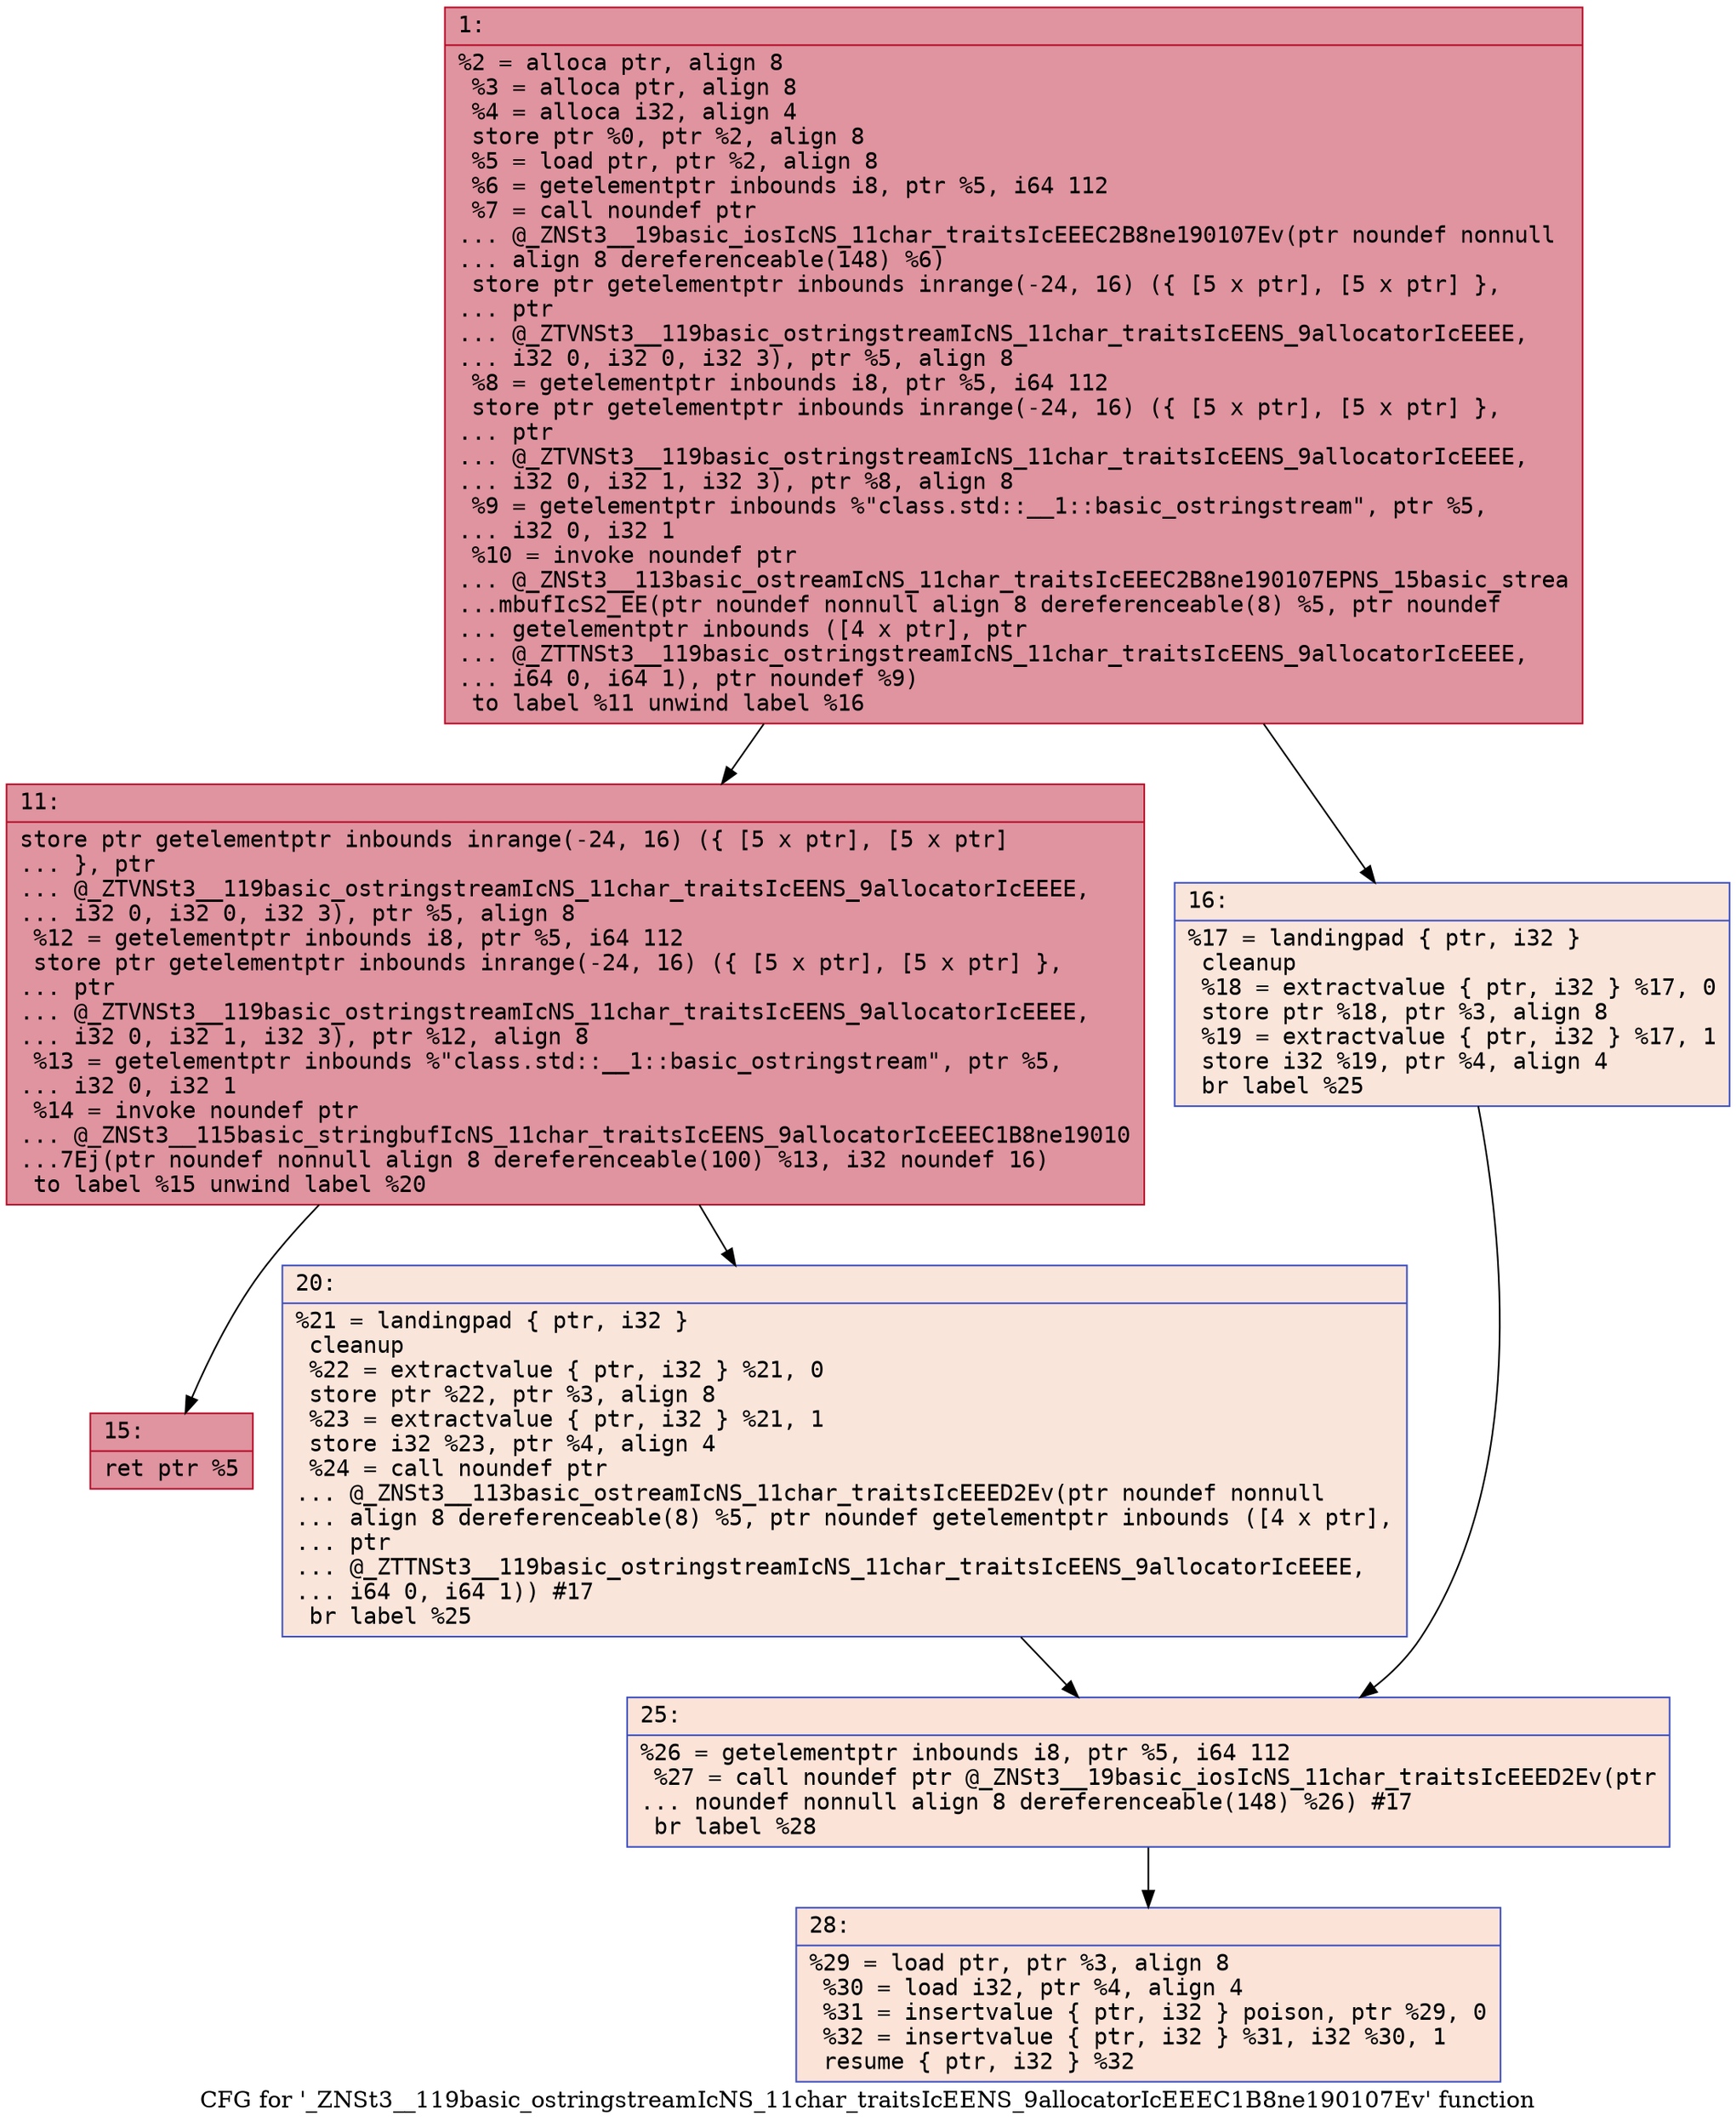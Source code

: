 digraph "CFG for '_ZNSt3__119basic_ostringstreamIcNS_11char_traitsIcEENS_9allocatorIcEEEC1B8ne190107Ev' function" {
	label="CFG for '_ZNSt3__119basic_ostringstreamIcNS_11char_traitsIcEENS_9allocatorIcEEEC1B8ne190107Ev' function";

	Node0x60000062e2b0 [shape=record,color="#b70d28ff", style=filled, fillcolor="#b70d2870" fontname="Courier",label="{1:\l|  %2 = alloca ptr, align 8\l  %3 = alloca ptr, align 8\l  %4 = alloca i32, align 4\l  store ptr %0, ptr %2, align 8\l  %5 = load ptr, ptr %2, align 8\l  %6 = getelementptr inbounds i8, ptr %5, i64 112\l  %7 = call noundef ptr\l... @_ZNSt3__19basic_iosIcNS_11char_traitsIcEEEC2B8ne190107Ev(ptr noundef nonnull\l... align 8 dereferenceable(148) %6)\l  store ptr getelementptr inbounds inrange(-24, 16) (\{ [5 x ptr], [5 x ptr] \},\l... ptr\l... @_ZTVNSt3__119basic_ostringstreamIcNS_11char_traitsIcEENS_9allocatorIcEEEE,\l... i32 0, i32 0, i32 3), ptr %5, align 8\l  %8 = getelementptr inbounds i8, ptr %5, i64 112\l  store ptr getelementptr inbounds inrange(-24, 16) (\{ [5 x ptr], [5 x ptr] \},\l... ptr\l... @_ZTVNSt3__119basic_ostringstreamIcNS_11char_traitsIcEENS_9allocatorIcEEEE,\l... i32 0, i32 1, i32 3), ptr %8, align 8\l  %9 = getelementptr inbounds %\"class.std::__1::basic_ostringstream\", ptr %5,\l... i32 0, i32 1\l  %10 = invoke noundef ptr\l... @_ZNSt3__113basic_ostreamIcNS_11char_traitsIcEEEC2B8ne190107EPNS_15basic_strea\l...mbufIcS2_EE(ptr noundef nonnull align 8 dereferenceable(8) %5, ptr noundef\l... getelementptr inbounds ([4 x ptr], ptr\l... @_ZTTNSt3__119basic_ostringstreamIcNS_11char_traitsIcEENS_9allocatorIcEEEE,\l... i64 0, i64 1), ptr noundef %9)\l          to label %11 unwind label %16\l}"];
	Node0x60000062e2b0 -> Node0x60000062e300[tooltip="1 -> 11\nProbability 100.00%" ];
	Node0x60000062e2b0 -> Node0x60000062e3a0[tooltip="1 -> 16\nProbability 0.00%" ];
	Node0x60000062e300 [shape=record,color="#b70d28ff", style=filled, fillcolor="#b70d2870" fontname="Courier",label="{11:\l|  store ptr getelementptr inbounds inrange(-24, 16) (\{ [5 x ptr], [5 x ptr]\l... \}, ptr\l... @_ZTVNSt3__119basic_ostringstreamIcNS_11char_traitsIcEENS_9allocatorIcEEEE,\l... i32 0, i32 0, i32 3), ptr %5, align 8\l  %12 = getelementptr inbounds i8, ptr %5, i64 112\l  store ptr getelementptr inbounds inrange(-24, 16) (\{ [5 x ptr], [5 x ptr] \},\l... ptr\l... @_ZTVNSt3__119basic_ostringstreamIcNS_11char_traitsIcEENS_9allocatorIcEEEE,\l... i32 0, i32 1, i32 3), ptr %12, align 8\l  %13 = getelementptr inbounds %\"class.std::__1::basic_ostringstream\", ptr %5,\l... i32 0, i32 1\l  %14 = invoke noundef ptr\l... @_ZNSt3__115basic_stringbufIcNS_11char_traitsIcEENS_9allocatorIcEEEC1B8ne19010\l...7Ej(ptr noundef nonnull align 8 dereferenceable(100) %13, i32 noundef 16)\l          to label %15 unwind label %20\l}"];
	Node0x60000062e300 -> Node0x60000062e350[tooltip="11 -> 15\nProbability 100.00%" ];
	Node0x60000062e300 -> Node0x60000062e3f0[tooltip="11 -> 20\nProbability 0.00%" ];
	Node0x60000062e350 [shape=record,color="#b70d28ff", style=filled, fillcolor="#b70d2870" fontname="Courier",label="{15:\l|  ret ptr %5\l}"];
	Node0x60000062e3a0 [shape=record,color="#3d50c3ff", style=filled, fillcolor="#f4c5ad70" fontname="Courier",label="{16:\l|  %17 = landingpad \{ ptr, i32 \}\l          cleanup\l  %18 = extractvalue \{ ptr, i32 \} %17, 0\l  store ptr %18, ptr %3, align 8\l  %19 = extractvalue \{ ptr, i32 \} %17, 1\l  store i32 %19, ptr %4, align 4\l  br label %25\l}"];
	Node0x60000062e3a0 -> Node0x60000062e440[tooltip="16 -> 25\nProbability 100.00%" ];
	Node0x60000062e3f0 [shape=record,color="#3d50c3ff", style=filled, fillcolor="#f4c5ad70" fontname="Courier",label="{20:\l|  %21 = landingpad \{ ptr, i32 \}\l          cleanup\l  %22 = extractvalue \{ ptr, i32 \} %21, 0\l  store ptr %22, ptr %3, align 8\l  %23 = extractvalue \{ ptr, i32 \} %21, 1\l  store i32 %23, ptr %4, align 4\l  %24 = call noundef ptr\l... @_ZNSt3__113basic_ostreamIcNS_11char_traitsIcEEED2Ev(ptr noundef nonnull\l... align 8 dereferenceable(8) %5, ptr noundef getelementptr inbounds ([4 x ptr],\l... ptr\l... @_ZTTNSt3__119basic_ostringstreamIcNS_11char_traitsIcEENS_9allocatorIcEEEE,\l... i64 0, i64 1)) #17\l  br label %25\l}"];
	Node0x60000062e3f0 -> Node0x60000062e440[tooltip="20 -> 25\nProbability 100.00%" ];
	Node0x60000062e440 [shape=record,color="#3d50c3ff", style=filled, fillcolor="#f6bfa670" fontname="Courier",label="{25:\l|  %26 = getelementptr inbounds i8, ptr %5, i64 112\l  %27 = call noundef ptr @_ZNSt3__19basic_iosIcNS_11char_traitsIcEEED2Ev(ptr\l... noundef nonnull align 8 dereferenceable(148) %26) #17\l  br label %28\l}"];
	Node0x60000062e440 -> Node0x60000062e490[tooltip="25 -> 28\nProbability 100.00%" ];
	Node0x60000062e490 [shape=record,color="#3d50c3ff", style=filled, fillcolor="#f6bfa670" fontname="Courier",label="{28:\l|  %29 = load ptr, ptr %3, align 8\l  %30 = load i32, ptr %4, align 4\l  %31 = insertvalue \{ ptr, i32 \} poison, ptr %29, 0\l  %32 = insertvalue \{ ptr, i32 \} %31, i32 %30, 1\l  resume \{ ptr, i32 \} %32\l}"];
}
